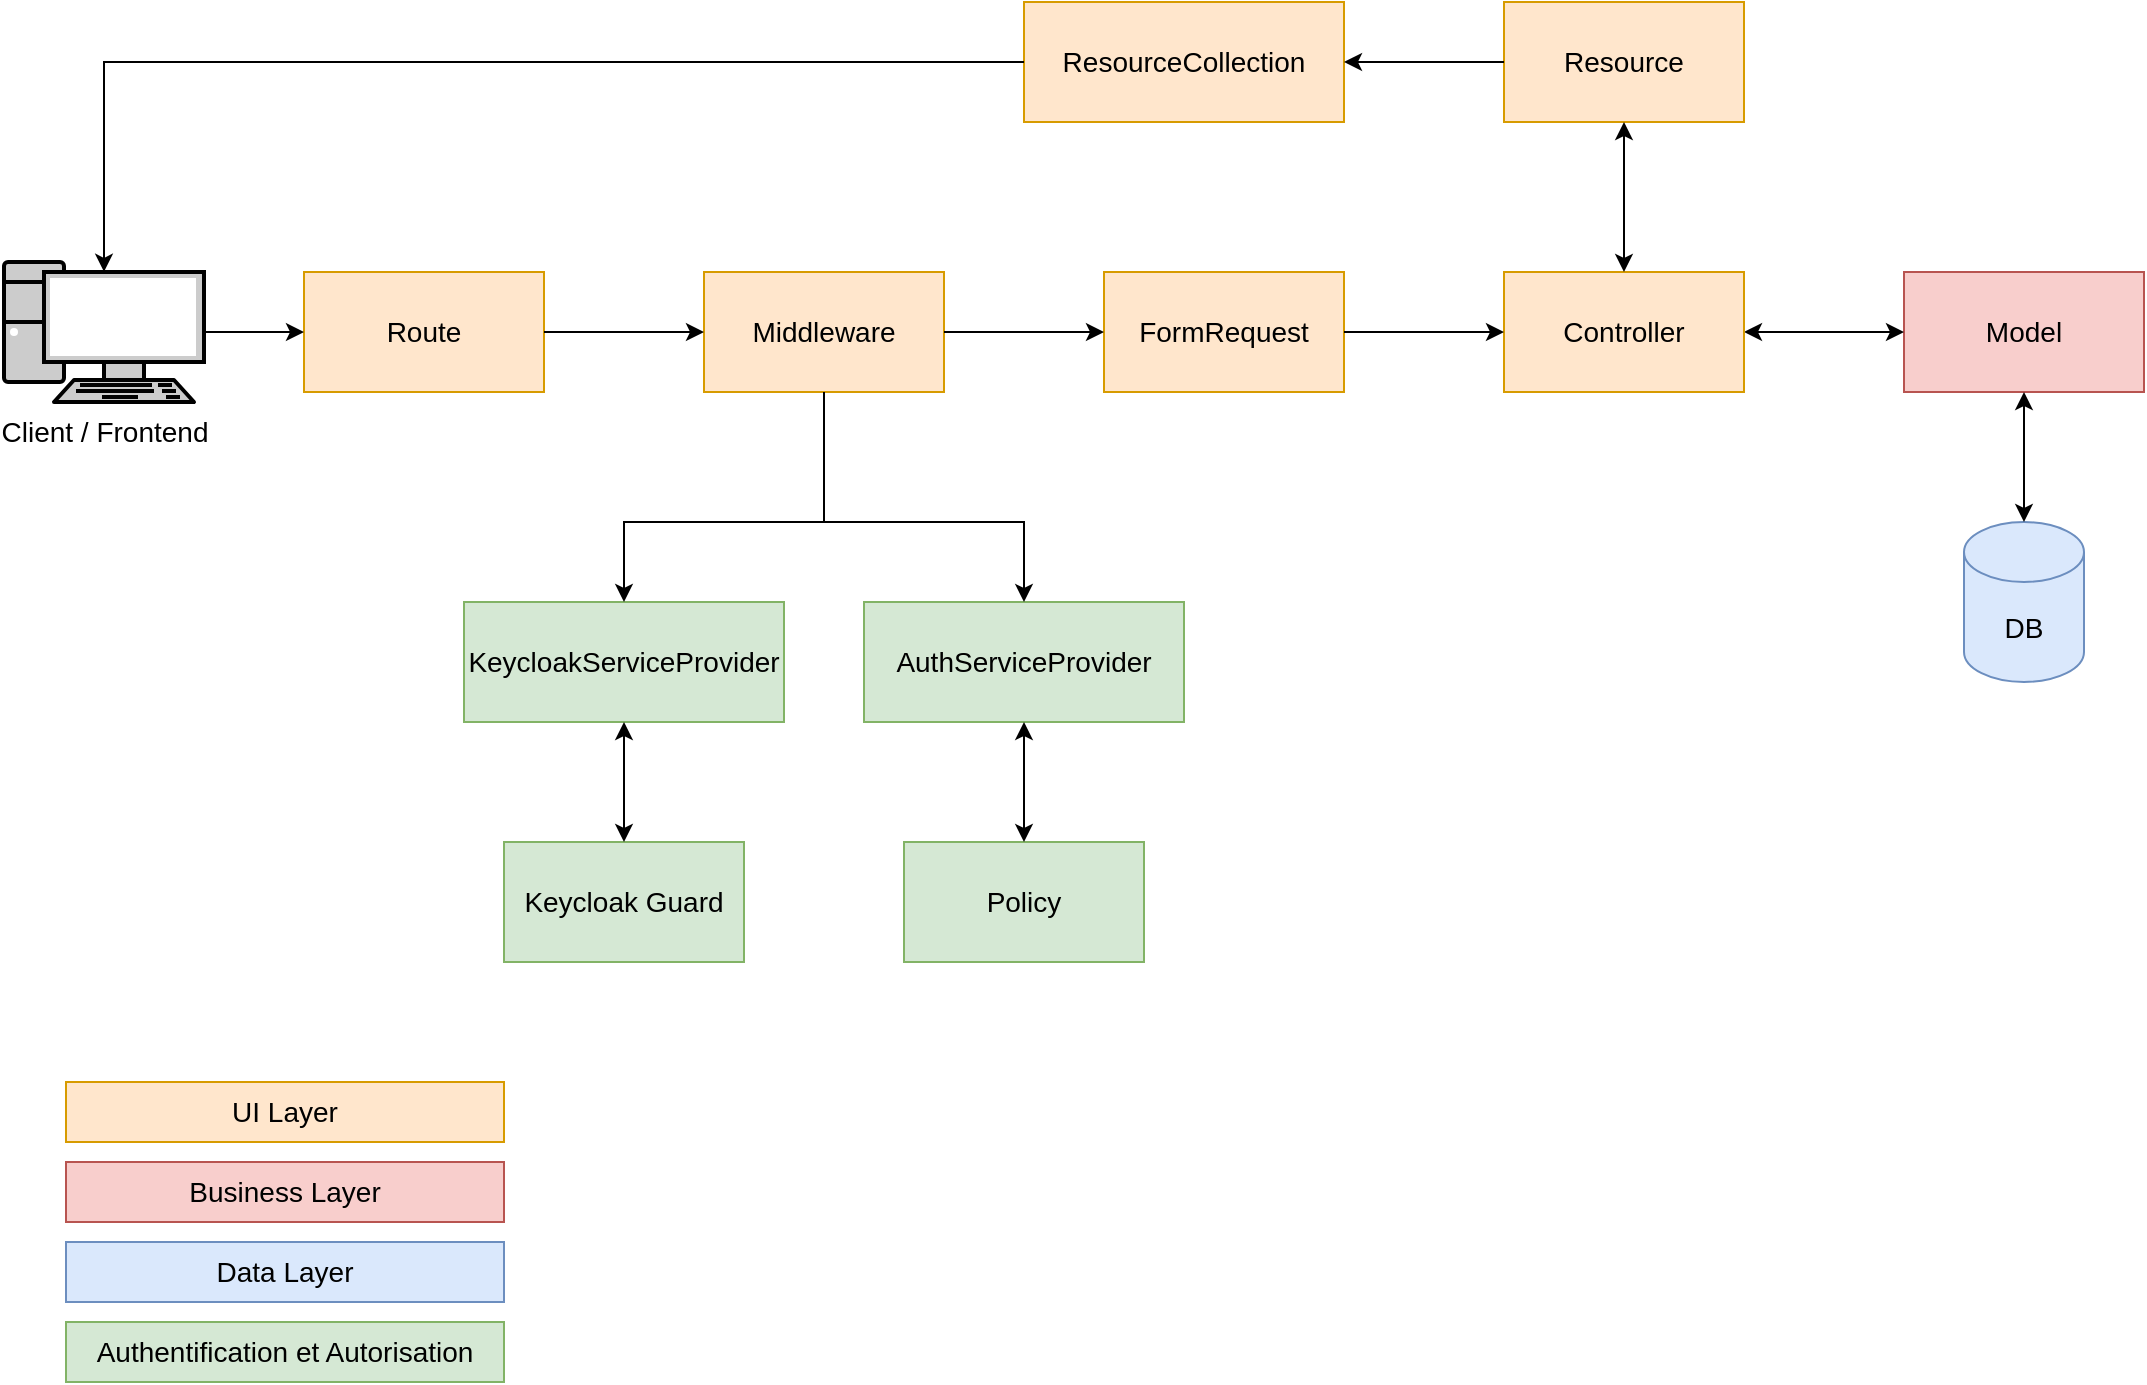 <mxfile version="18.0.4" type="device"><diagram id="R2lEEEUBdFMjLlhIrx00" name="Page-1"><mxGraphModel dx="2062" dy="1217" grid="1" gridSize="10" guides="1" tooltips="1" connect="1" arrows="1" fold="1" page="1" pageScale="1" pageWidth="1100" pageHeight="850" math="0" shadow="0" extFonts="Permanent Marker^https://fonts.googleapis.com/css?family=Permanent+Marker"><root><mxCell id="0"/><mxCell id="1" parent="0"/><mxCell id="CGGiNGwncZorPG9_E-P5-3" value="Model" style="rounded=0;whiteSpace=wrap;html=1;fillColor=#f8cecc;strokeColor=#b85450;fontSize=14;" parent="1" vertex="1"><mxGeometry x="960" y="155" width="120" height="60" as="geometry"/></mxCell><mxCell id="CGGiNGwncZorPG9_E-P5-4" value="DB" style="shape=cylinder3;whiteSpace=wrap;html=1;boundedLbl=1;backgroundOutline=1;size=15;fillColor=#dae8fc;strokeColor=#6c8ebf;fontSize=14;" parent="1" vertex="1"><mxGeometry x="990" y="280" width="60" height="80" as="geometry"/></mxCell><mxCell id="CGGiNGwncZorPG9_E-P5-7" value="" style="endArrow=classic;startArrow=classic;html=1;rounded=0;strokeColor=#000000;fillColor=#000000;entryX=0;entryY=0.5;entryDx=0;entryDy=0;exitX=1;exitY=0.5;exitDx=0;exitDy=0;" parent="1" source="CGGiNGwncZorPG9_E-P5-20" target="CGGiNGwncZorPG9_E-P5-3" edge="1"><mxGeometry width="50" height="50" relative="1" as="geometry"><mxPoint x="810" y="180" as="sourcePoint"/><mxPoint x="355" y="140" as="targetPoint"/></mxGeometry></mxCell><mxCell id="CGGiNGwncZorPG9_E-P5-9" value="" style="endArrow=classic;startArrow=classic;html=1;rounded=0;strokeColor=#000000;fillColor=#000000;entryX=0.5;entryY=0;entryDx=0;entryDy=0;entryPerimeter=0;exitX=0.5;exitY=1;exitDx=0;exitDy=0;" parent="1" source="CGGiNGwncZorPG9_E-P5-3" target="CGGiNGwncZorPG9_E-P5-4" edge="1"><mxGeometry width="50" height="50" relative="1" as="geometry"><mxPoint x="715" y="280" as="sourcePoint"/><mxPoint x="715" y="210" as="targetPoint"/></mxGeometry></mxCell><mxCell id="CGGiNGwncZorPG9_E-P5-13" value="Resource" style="rounded=0;whiteSpace=wrap;html=1;fillColor=#ffe6cc;strokeColor=#d79b00;fontSize=14;" parent="1" vertex="1"><mxGeometry x="760" y="20" width="120" height="60" as="geometry"/></mxCell><mxCell id="CGGiNGwncZorPG9_E-P5-15" value="Business Layer" style="text;html=1;strokeColor=#b85450;fillColor=#f8cecc;align=center;verticalAlign=middle;whiteSpace=wrap;rounded=0;fontSize=14;" parent="1" vertex="1"><mxGeometry x="41" y="600" width="219" height="30" as="geometry"/></mxCell><mxCell id="CGGiNGwncZorPG9_E-P5-16" value="UI Layer" style="text;html=1;strokeColor=#d79b00;fillColor=#ffe6cc;align=center;verticalAlign=middle;whiteSpace=wrap;rounded=0;fontSize=14;" parent="1" vertex="1"><mxGeometry x="41" y="560" width="219" height="30" as="geometry"/></mxCell><mxCell id="CGGiNGwncZorPG9_E-P5-17" value="Data Layer" style="text;html=1;strokeColor=#6c8ebf;fillColor=#dae8fc;align=center;verticalAlign=middle;whiteSpace=wrap;rounded=0;fontSize=14;" parent="1" vertex="1"><mxGeometry x="41" y="640" width="219" height="30" as="geometry"/></mxCell><mxCell id="CGGiNGwncZorPG9_E-P5-18" value="Route" style="rounded=0;whiteSpace=wrap;html=1;fillColor=#ffe6cc;strokeColor=#d79b00;fontSize=14;" parent="1" vertex="1"><mxGeometry x="160" y="155" width="120" height="60" as="geometry"/></mxCell><mxCell id="CGGiNGwncZorPG9_E-P5-19" value="Middleware" style="rounded=0;whiteSpace=wrap;html=1;fillColor=#ffe6cc;strokeColor=#d79b00;fontSize=14;" parent="1" vertex="1"><mxGeometry x="360" y="155" width="120" height="60" as="geometry"/></mxCell><mxCell id="CGGiNGwncZorPG9_E-P5-20" value="Controller" style="rounded=0;whiteSpace=wrap;html=1;fillColor=#ffe6cc;strokeColor=#d79b00;fontSize=14;" parent="1" vertex="1"><mxGeometry x="760" y="155" width="120" height="60" as="geometry"/></mxCell><mxCell id="CGGiNGwncZorPG9_E-P5-21" value="FormRequest" style="rounded=0;whiteSpace=wrap;html=1;fillColor=#ffe6cc;strokeColor=#d79b00;fontSize=14;" parent="1" vertex="1"><mxGeometry x="560" y="155" width="120" height="60" as="geometry"/></mxCell><mxCell id="CGGiNGwncZorPG9_E-P5-22" value="AuthServiceProvider" style="rounded=0;whiteSpace=wrap;html=1;fillColor=#d5e8d4;strokeColor=#82b366;fontSize=14;" parent="1" vertex="1"><mxGeometry x="440" y="320" width="160" height="60" as="geometry"/></mxCell><mxCell id="CGGiNGwncZorPG9_E-P5-26" value="Policy" style="rounded=0;whiteSpace=wrap;html=1;fillColor=#d5e8d4;strokeColor=#82b366;fontSize=14;" parent="1" vertex="1"><mxGeometry x="460" y="440" width="120" height="60" as="geometry"/></mxCell><mxCell id="CGGiNGwncZorPG9_E-P5-30" value="" style="endArrow=classic;html=1;rounded=0;entryX=0;entryY=0.5;entryDx=0;entryDy=0;exitX=1;exitY=0.5;exitDx=0;exitDy=0;" parent="1" source="CGGiNGwncZorPG9_E-P5-21" target="CGGiNGwncZorPG9_E-P5-20" edge="1"><mxGeometry width="50" height="50" relative="1" as="geometry"><mxPoint x="400" y="360" as="sourcePoint"/><mxPoint x="450" y="310" as="targetPoint"/></mxGeometry></mxCell><mxCell id="CGGiNGwncZorPG9_E-P5-31" value="" style="endArrow=classic;html=1;rounded=0;entryX=0;entryY=0.5;entryDx=0;entryDy=0;exitX=1;exitY=0.5;exitDx=0;exitDy=0;" parent="1" source="CGGiNGwncZorPG9_E-P5-19" target="CGGiNGwncZorPG9_E-P5-21" edge="1"><mxGeometry width="50" height="50" relative="1" as="geometry"><mxPoint x="400" y="360" as="sourcePoint"/><mxPoint x="450" y="310" as="targetPoint"/></mxGeometry></mxCell><mxCell id="CGGiNGwncZorPG9_E-P5-32" value="" style="endArrow=classic;html=1;rounded=0;entryX=0;entryY=0.5;entryDx=0;entryDy=0;exitX=1;exitY=0.5;exitDx=0;exitDy=0;" parent="1" source="CGGiNGwncZorPG9_E-P5-18" target="CGGiNGwncZorPG9_E-P5-19" edge="1"><mxGeometry width="50" height="50" relative="1" as="geometry"><mxPoint x="400" y="360" as="sourcePoint"/><mxPoint x="450" y="310" as="targetPoint"/></mxGeometry></mxCell><mxCell id="CGGiNGwncZorPG9_E-P5-33" value="Authentification et Autorisation" style="text;html=1;strokeColor=#82b366;fillColor=#d5e8d4;align=center;verticalAlign=middle;whiteSpace=wrap;rounded=0;fontSize=14;" parent="1" vertex="1"><mxGeometry x="41" y="680" width="219" height="30" as="geometry"/></mxCell><mxCell id="CGGiNGwncZorPG9_E-P5-36" value="" style="endArrow=classic;startArrow=classic;html=1;rounded=0;entryX=0.5;entryY=1;entryDx=0;entryDy=0;exitX=0.5;exitY=0;exitDx=0;exitDy=0;" parent="1" source="CGGiNGwncZorPG9_E-P5-20" target="CGGiNGwncZorPG9_E-P5-13" edge="1"><mxGeometry width="50" height="50" relative="1" as="geometry"><mxPoint x="400" y="360" as="sourcePoint"/><mxPoint x="450" y="310" as="targetPoint"/></mxGeometry></mxCell><mxCell id="CGGiNGwncZorPG9_E-P5-37" value="ResourceCollection" style="rounded=0;whiteSpace=wrap;html=1;fillColor=#ffe6cc;strokeColor=#d79b00;fontSize=14;" parent="1" vertex="1"><mxGeometry x="520" y="20" width="160" height="60" as="geometry"/></mxCell><mxCell id="2kQlRHK5tFGuTEQFeIgP-1" value="Client / Frontend" style="fontColor=#000000;verticalAlign=top;verticalLabelPosition=bottom;labelPosition=center;align=center;html=1;outlineConnect=0;fillColor=#CCCCCC;strokeColor=#000000;gradientColor=none;gradientDirection=north;strokeWidth=2;shape=mxgraph.networks.pc;fontSize=14;" parent="1" vertex="1"><mxGeometry x="10" y="150" width="100" height="70" as="geometry"/></mxCell><mxCell id="oSDgcsYEEnTokXCfbFuv-2" value="" style="endArrow=classic;html=1;rounded=0;exitX=0;exitY=0.5;exitDx=0;exitDy=0;entryX=1;entryY=0.5;entryDx=0;entryDy=0;" parent="1" source="CGGiNGwncZorPG9_E-P5-13" target="CGGiNGwncZorPG9_E-P5-37" edge="1"><mxGeometry width="50" height="50" relative="1" as="geometry"><mxPoint x="520" y="540" as="sourcePoint"/><mxPoint x="570" y="490" as="targetPoint"/></mxGeometry></mxCell><mxCell id="oSDgcsYEEnTokXCfbFuv-4" value="" style="endArrow=classic;html=1;rounded=0;entryX=0;entryY=0.5;entryDx=0;entryDy=0;exitX=1;exitY=0.5;exitDx=0;exitDy=0;exitPerimeter=0;" parent="1" source="2kQlRHK5tFGuTEQFeIgP-1" target="CGGiNGwncZorPG9_E-P5-18" edge="1"><mxGeometry width="50" height="50" relative="1" as="geometry"><mxPoint x="520" y="540" as="sourcePoint"/><mxPoint x="570" y="490" as="targetPoint"/></mxGeometry></mxCell><mxCell id="oSDgcsYEEnTokXCfbFuv-6" value="" style="endArrow=classic;html=1;rounded=0;exitX=0;exitY=0.5;exitDx=0;exitDy=0;entryX=0.5;entryY=0.07;entryDx=0;entryDy=0;entryPerimeter=0;" parent="1" source="CGGiNGwncZorPG9_E-P5-37" target="2kQlRHK5tFGuTEQFeIgP-1" edge="1"><mxGeometry width="50" height="50" relative="1" as="geometry"><mxPoint x="520" y="540" as="sourcePoint"/><mxPoint x="570" y="490" as="targetPoint"/><Array as="points"><mxPoint x="60" y="50"/></Array></mxGeometry></mxCell><mxCell id="oSDgcsYEEnTokXCfbFuv-9" value="KeycloakServiceProvider" style="rounded=0;whiteSpace=wrap;html=1;fillColor=#d5e8d4;strokeColor=#82b366;fontSize=14;" parent="1" vertex="1"><mxGeometry x="240" y="320" width="160" height="60" as="geometry"/></mxCell><mxCell id="oSDgcsYEEnTokXCfbFuv-11" value="" style="endArrow=classic;html=1;rounded=0;entryX=0.5;entryY=0;entryDx=0;entryDy=0;exitX=0.5;exitY=1;exitDx=0;exitDy=0;" parent="1" source="CGGiNGwncZorPG9_E-P5-19" target="CGGiNGwncZorPG9_E-P5-22" edge="1"><mxGeometry width="50" height="50" relative="1" as="geometry"><mxPoint x="520" y="530" as="sourcePoint"/><mxPoint x="570" y="480" as="targetPoint"/><Array as="points"><mxPoint x="420" y="280"/><mxPoint x="520" y="280"/></Array></mxGeometry></mxCell><mxCell id="oSDgcsYEEnTokXCfbFuv-12" value="" style="endArrow=classic;html=1;rounded=0;exitX=0.5;exitY=1;exitDx=0;exitDy=0;" parent="1" source="CGGiNGwncZorPG9_E-P5-19" target="oSDgcsYEEnTokXCfbFuv-9" edge="1"><mxGeometry width="50" height="50" relative="1" as="geometry"><mxPoint x="430" y="225" as="sourcePoint"/><mxPoint x="530" y="330" as="targetPoint"/><Array as="points"><mxPoint x="420" y="280"/><mxPoint x="320" y="280"/></Array></mxGeometry></mxCell><mxCell id="oSDgcsYEEnTokXCfbFuv-13" value="" style="endArrow=classic;startArrow=classic;html=1;rounded=0;entryX=0.5;entryY=1;entryDx=0;entryDy=0;exitX=0.5;exitY=0;exitDx=0;exitDy=0;" parent="1" source="CGGiNGwncZorPG9_E-P5-26" target="CGGiNGwncZorPG9_E-P5-22" edge="1"><mxGeometry width="50" height="50" relative="1" as="geometry"><mxPoint x="520" y="530" as="sourcePoint"/><mxPoint x="570" y="480" as="targetPoint"/></mxGeometry></mxCell><mxCell id="DExuMuAuV4OlbA3ZkS6a-1" value="Keycloak Guard" style="rounded=0;whiteSpace=wrap;html=1;fillColor=#d5e8d4;strokeColor=#82b366;fontSize=14;" parent="1" vertex="1"><mxGeometry x="260" y="440" width="120" height="60" as="geometry"/></mxCell><mxCell id="DExuMuAuV4OlbA3ZkS6a-2" value="" style="endArrow=classic;startArrow=classic;html=1;rounded=0;entryX=0.5;entryY=1;entryDx=0;entryDy=0;exitX=0.5;exitY=0;exitDx=0;exitDy=0;" parent="1" source="DExuMuAuV4OlbA3ZkS6a-1" target="oSDgcsYEEnTokXCfbFuv-9" edge="1"><mxGeometry width="50" height="50" relative="1" as="geometry"><mxPoint x="520" y="640" as="sourcePoint"/><mxPoint x="570" y="590" as="targetPoint"/></mxGeometry></mxCell></root></mxGraphModel></diagram></mxfile>